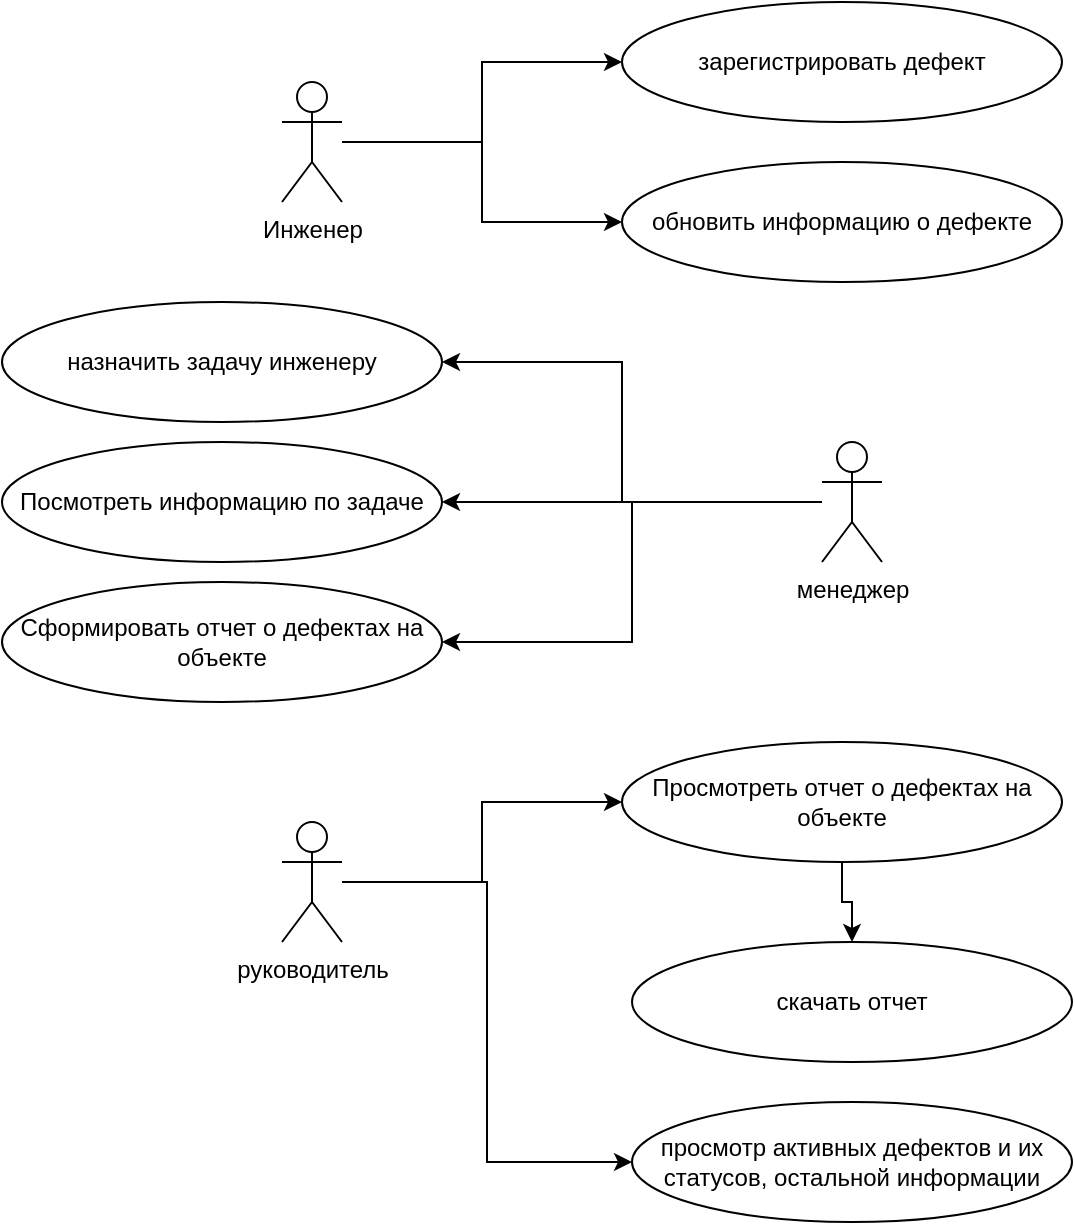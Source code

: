 <mxfile version="27.0.9">
  <diagram name="Страница — 1" id="MSdTYRvq3P2I-4wZW1ng">
    <mxGraphModel dx="1051" dy="678" grid="1" gridSize="10" guides="1" tooltips="1" connect="1" arrows="1" fold="1" page="1" pageScale="1" pageWidth="827" pageHeight="1169" math="0" shadow="0">
      <root>
        <mxCell id="0" />
        <mxCell id="1" parent="0" />
        <mxCell id="Yvbh-BLU_4QAz3EFtGWB-11" style="edgeStyle=orthogonalEdgeStyle;rounded=0;orthogonalLoop=1;jettySize=auto;html=1;entryX=0;entryY=0.5;entryDx=0;entryDy=0;" parent="1" source="Yvbh-BLU_4QAz3EFtGWB-1" target="Yvbh-BLU_4QAz3EFtGWB-7" edge="1">
          <mxGeometry relative="1" as="geometry" />
        </mxCell>
        <mxCell id="Yvbh-BLU_4QAz3EFtGWB-12" style="edgeStyle=orthogonalEdgeStyle;rounded=0;orthogonalLoop=1;jettySize=auto;html=1;entryX=0;entryY=0.5;entryDx=0;entryDy=0;" parent="1" source="Yvbh-BLU_4QAz3EFtGWB-1" target="Yvbh-BLU_4QAz3EFtGWB-8" edge="1">
          <mxGeometry relative="1" as="geometry" />
        </mxCell>
        <mxCell id="Yvbh-BLU_4QAz3EFtGWB-1" value="Инженер" style="shape=umlActor;verticalLabelPosition=bottom;verticalAlign=top;html=1;outlineConnect=0;" parent="1" vertex="1">
          <mxGeometry x="360" y="210" width="30" height="60" as="geometry" />
        </mxCell>
        <mxCell id="Yvbh-BLU_4QAz3EFtGWB-7" value="зарегистрировать дефект" style="ellipse;whiteSpace=wrap;html=1;" parent="1" vertex="1">
          <mxGeometry x="530" y="170" width="220" height="60" as="geometry" />
        </mxCell>
        <mxCell id="Yvbh-BLU_4QAz3EFtGWB-8" value="обновить информацию о дефекте" style="ellipse;whiteSpace=wrap;html=1;" parent="1" vertex="1">
          <mxGeometry x="530" y="250" width="220" height="60" as="geometry" />
        </mxCell>
        <mxCell id="CjR_CbAE9RgJ-SXlWwam-6" style="edgeStyle=orthogonalEdgeStyle;rounded=0;orthogonalLoop=1;jettySize=auto;html=1;entryX=1;entryY=0.5;entryDx=0;entryDy=0;" edge="1" parent="1" source="Yvbh-BLU_4QAz3EFtGWB-20" target="Yvbh-BLU_4QAz3EFtGWB-21">
          <mxGeometry relative="1" as="geometry">
            <Array as="points">
              <mxPoint x="530" y="420" />
              <mxPoint x="530" y="350" />
            </Array>
          </mxGeometry>
        </mxCell>
        <mxCell id="CjR_CbAE9RgJ-SXlWwam-7" style="edgeStyle=orthogonalEdgeStyle;rounded=0;orthogonalLoop=1;jettySize=auto;html=1;entryX=1;entryY=0.5;entryDx=0;entryDy=0;" edge="1" parent="1" source="Yvbh-BLU_4QAz3EFtGWB-20" target="Yvbh-BLU_4QAz3EFtGWB-22">
          <mxGeometry relative="1" as="geometry" />
        </mxCell>
        <mxCell id="CjR_CbAE9RgJ-SXlWwam-13" style="edgeStyle=orthogonalEdgeStyle;rounded=0;orthogonalLoop=1;jettySize=auto;html=1;entryX=1;entryY=0.5;entryDx=0;entryDy=0;" edge="1" parent="1" source="Yvbh-BLU_4QAz3EFtGWB-20" target="CjR_CbAE9RgJ-SXlWwam-2">
          <mxGeometry relative="1" as="geometry" />
        </mxCell>
        <mxCell id="Yvbh-BLU_4QAz3EFtGWB-20" value="менеджер" style="shape=umlActor;verticalLabelPosition=bottom;verticalAlign=top;html=1;outlineConnect=0;" parent="1" vertex="1">
          <mxGeometry x="630" y="390" width="30" height="60" as="geometry" />
        </mxCell>
        <mxCell id="Yvbh-BLU_4QAz3EFtGWB-21" value="назначить задачу инженеру" style="ellipse;whiteSpace=wrap;html=1;" parent="1" vertex="1">
          <mxGeometry x="220" y="320" width="220" height="60" as="geometry" />
        </mxCell>
        <mxCell id="Yvbh-BLU_4QAz3EFtGWB-22" value="Сформировать отчет о дефектах на объекте" style="ellipse;whiteSpace=wrap;html=1;" parent="1" vertex="1">
          <mxGeometry x="220" y="460" width="220" height="60" as="geometry" />
        </mxCell>
        <mxCell id="Yvbh-BLU_4QAz3EFtGWB-24" style="edgeStyle=orthogonalEdgeStyle;rounded=0;orthogonalLoop=1;jettySize=auto;html=1;entryX=0;entryY=0.5;entryDx=0;entryDy=0;" parent="1" source="Yvbh-BLU_4QAz3EFtGWB-25" target="Yvbh-BLU_4QAz3EFtGWB-27" edge="1">
          <mxGeometry relative="1" as="geometry" />
        </mxCell>
        <mxCell id="CjR_CbAE9RgJ-SXlWwam-10" style="edgeStyle=orthogonalEdgeStyle;rounded=0;orthogonalLoop=1;jettySize=auto;html=1;entryX=0;entryY=0.5;entryDx=0;entryDy=0;" edge="1" parent="1" source="Yvbh-BLU_4QAz3EFtGWB-25" target="CjR_CbAE9RgJ-SXlWwam-9">
          <mxGeometry relative="1" as="geometry" />
        </mxCell>
        <mxCell id="Yvbh-BLU_4QAz3EFtGWB-25" value="руководитель" style="shape=umlActor;verticalLabelPosition=bottom;verticalAlign=top;html=1;outlineConnect=0;" parent="1" vertex="1">
          <mxGeometry x="360" y="580" width="30" height="60" as="geometry" />
        </mxCell>
        <mxCell id="Yvbh-BLU_4QAz3EFtGWB-26" value="скачать отчет" style="ellipse;whiteSpace=wrap;html=1;" parent="1" vertex="1">
          <mxGeometry x="535" y="640" width="220" height="60" as="geometry" />
        </mxCell>
        <mxCell id="Yvbh-BLU_4QAz3EFtGWB-27" value="просмотр активных дефектов и их статусов, остальной информации" style="ellipse;whiteSpace=wrap;html=1;" parent="1" vertex="1">
          <mxGeometry x="535" y="720" width="220" height="60" as="geometry" />
        </mxCell>
        <mxCell id="CjR_CbAE9RgJ-SXlWwam-2" value="Посмотреть информацию по задаче" style="ellipse;whiteSpace=wrap;html=1;" vertex="1" parent="1">
          <mxGeometry x="220" y="390" width="220" height="60" as="geometry" />
        </mxCell>
        <mxCell id="CjR_CbAE9RgJ-SXlWwam-12" style="edgeStyle=orthogonalEdgeStyle;rounded=0;orthogonalLoop=1;jettySize=auto;html=1;entryX=0.5;entryY=0;entryDx=0;entryDy=0;" edge="1" parent="1" source="CjR_CbAE9RgJ-SXlWwam-9" target="Yvbh-BLU_4QAz3EFtGWB-26">
          <mxGeometry relative="1" as="geometry" />
        </mxCell>
        <mxCell id="CjR_CbAE9RgJ-SXlWwam-9" value="Просмотреть отчет о дефектах на объекте" style="ellipse;whiteSpace=wrap;html=1;" vertex="1" parent="1">
          <mxGeometry x="530" y="540" width="220" height="60" as="geometry" />
        </mxCell>
      </root>
    </mxGraphModel>
  </diagram>
</mxfile>
